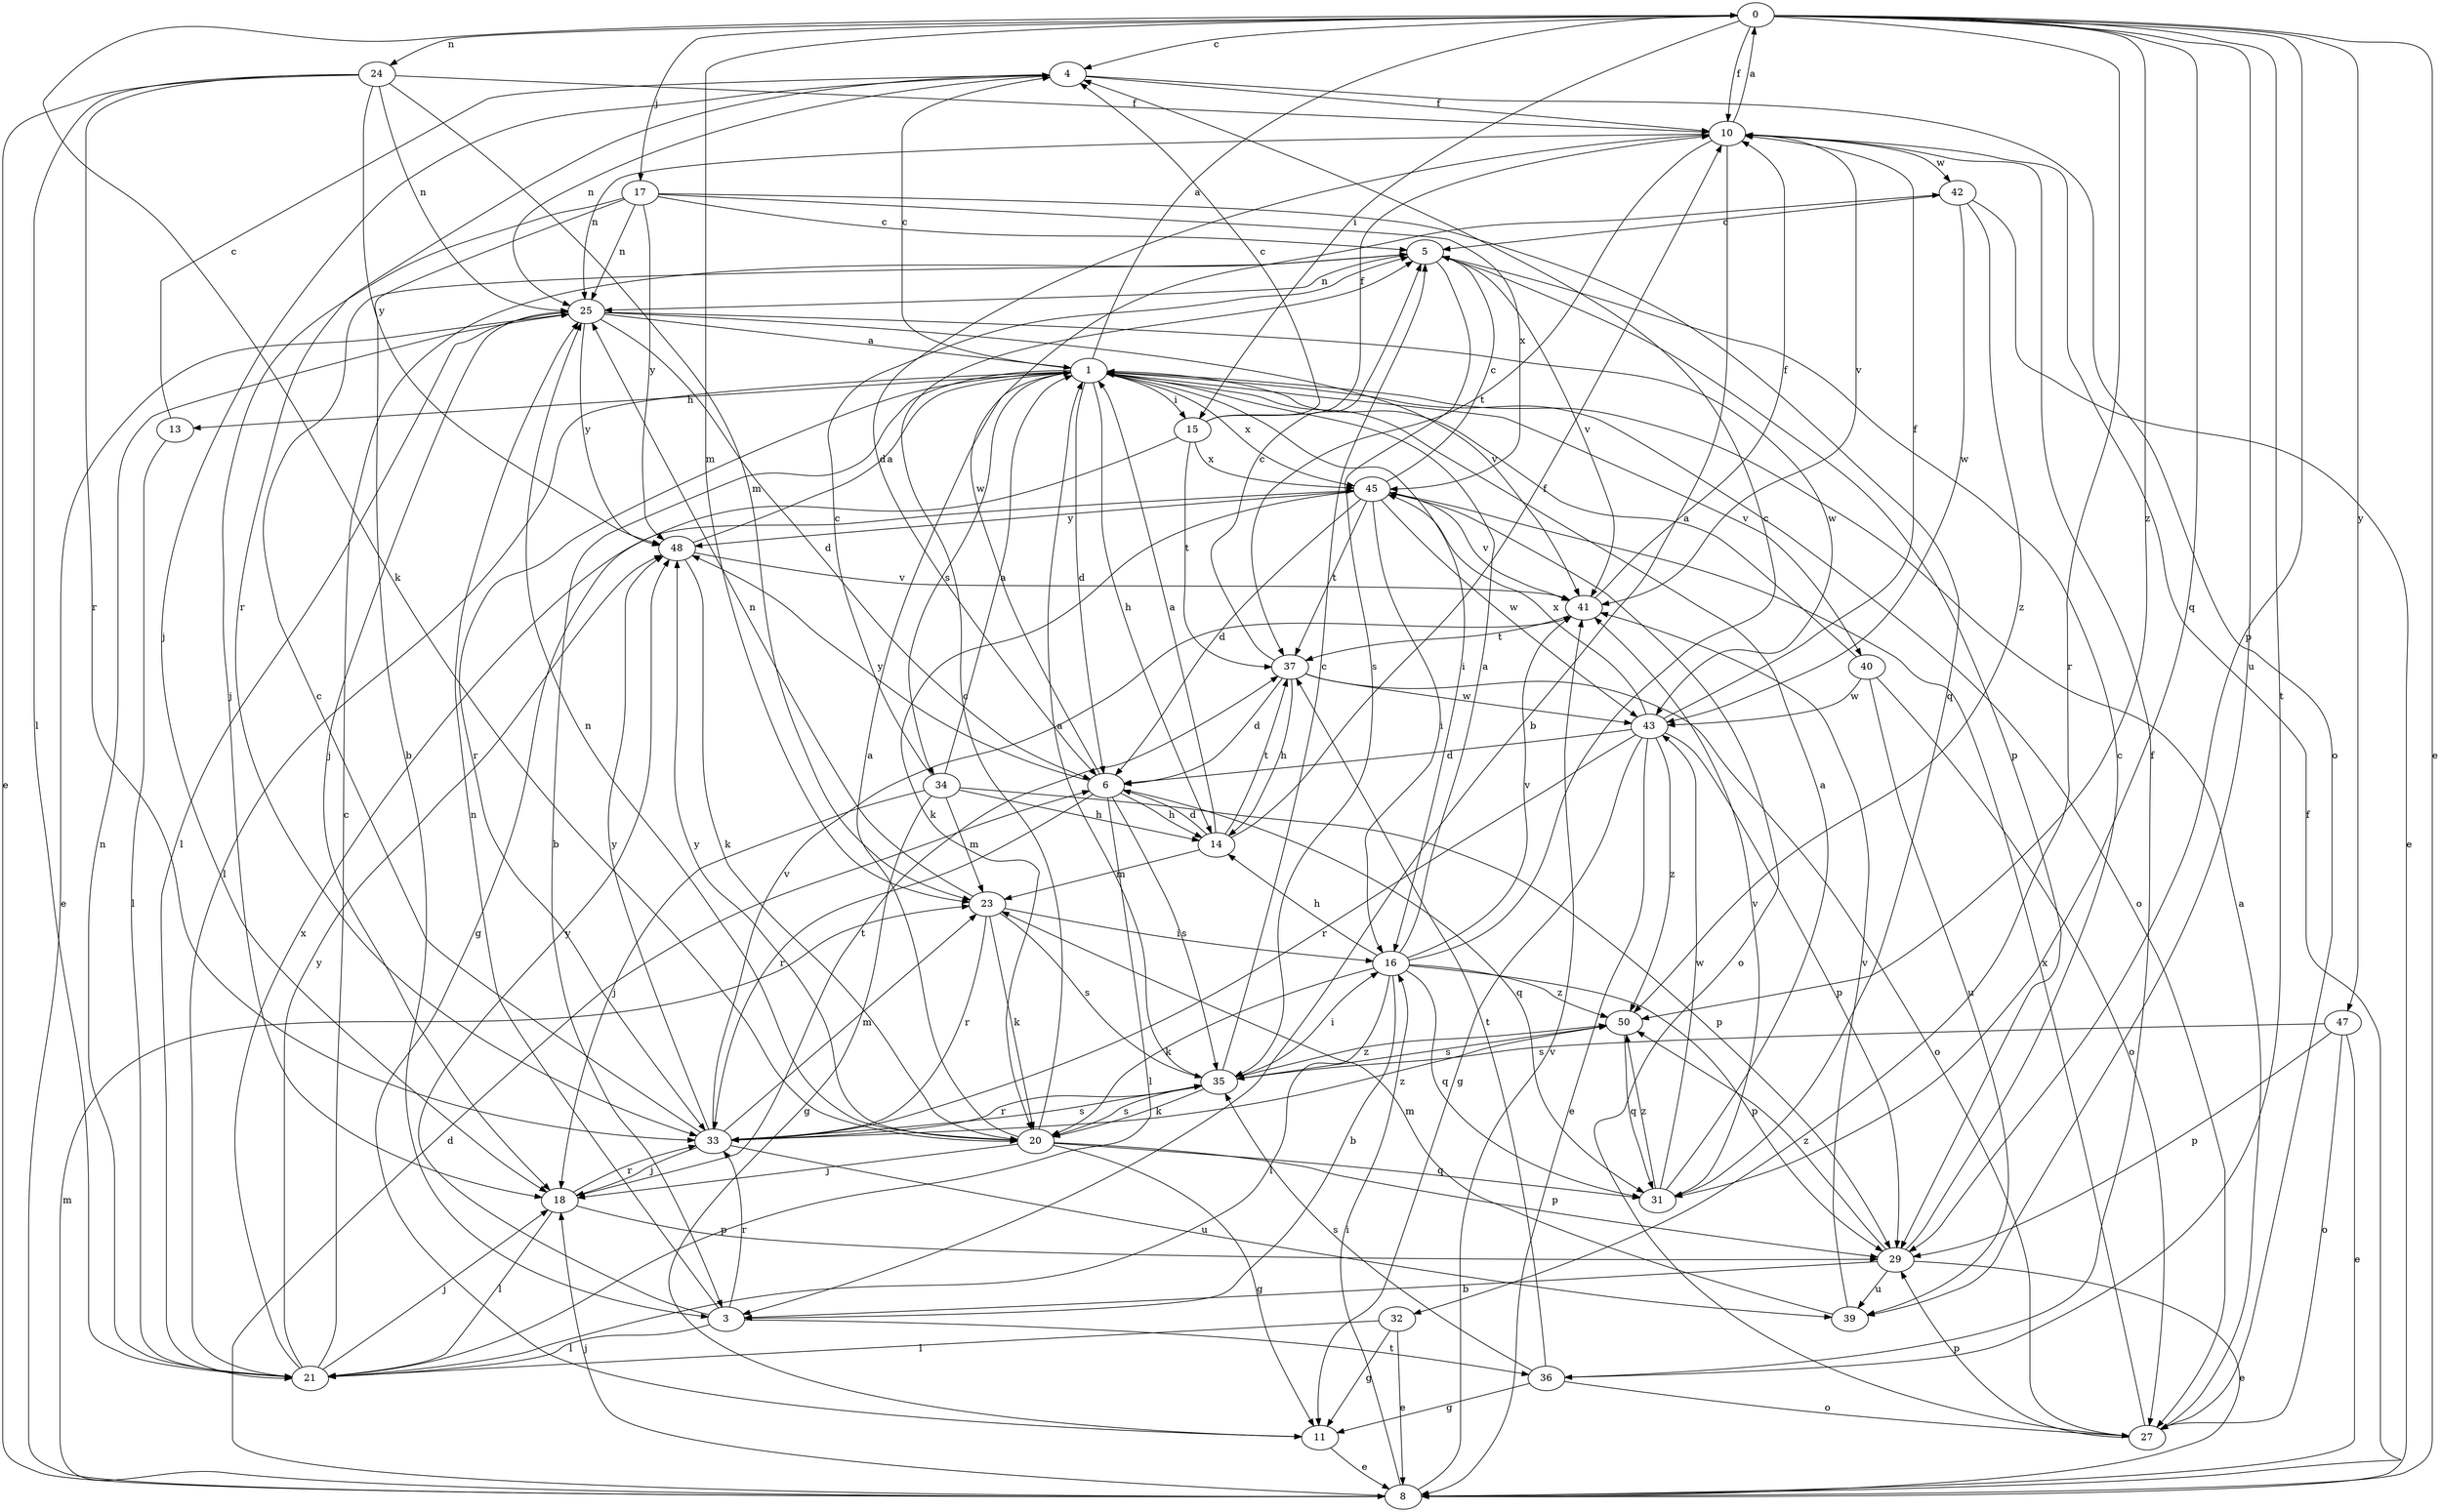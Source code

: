 strict digraph  {
0;
1;
3;
4;
5;
6;
8;
10;
11;
13;
14;
15;
16;
17;
18;
20;
21;
23;
24;
25;
27;
29;
31;
32;
33;
34;
35;
36;
37;
39;
40;
41;
42;
43;
45;
47;
48;
50;
0 -> 4  [label=c];
0 -> 8  [label=e];
0 -> 10  [label=f];
0 -> 15  [label=i];
0 -> 17  [label=j];
0 -> 20  [label=k];
0 -> 23  [label=m];
0 -> 24  [label=n];
0 -> 29  [label=p];
0 -> 31  [label=q];
0 -> 32  [label=r];
0 -> 36  [label=t];
0 -> 39  [label=u];
0 -> 47  [label=y];
0 -> 50  [label=z];
1 -> 0  [label=a];
1 -> 3  [label=b];
1 -> 4  [label=c];
1 -> 6  [label=d];
1 -> 13  [label=h];
1 -> 14  [label=h];
1 -> 15  [label=i];
1 -> 16  [label=i];
1 -> 21  [label=l];
1 -> 27  [label=o];
1 -> 33  [label=r];
1 -> 34  [label=s];
1 -> 40  [label=v];
1 -> 45  [label=x];
3 -> 21  [label=l];
3 -> 25  [label=n];
3 -> 33  [label=r];
3 -> 36  [label=t];
3 -> 48  [label=y];
4 -> 10  [label=f];
4 -> 18  [label=j];
4 -> 25  [label=n];
4 -> 27  [label=o];
4 -> 33  [label=r];
5 -> 25  [label=n];
5 -> 29  [label=p];
5 -> 35  [label=s];
5 -> 41  [label=v];
6 -> 14  [label=h];
6 -> 21  [label=l];
6 -> 31  [label=q];
6 -> 33  [label=r];
6 -> 35  [label=s];
6 -> 42  [label=w];
6 -> 48  [label=y];
8 -> 6  [label=d];
8 -> 10  [label=f];
8 -> 16  [label=i];
8 -> 18  [label=j];
8 -> 23  [label=m];
8 -> 41  [label=v];
10 -> 0  [label=a];
10 -> 3  [label=b];
10 -> 6  [label=d];
10 -> 25  [label=n];
10 -> 37  [label=t];
10 -> 41  [label=v];
10 -> 42  [label=w];
11 -> 8  [label=e];
13 -> 4  [label=c];
13 -> 21  [label=l];
14 -> 1  [label=a];
14 -> 6  [label=d];
14 -> 10  [label=f];
14 -> 23  [label=m];
14 -> 37  [label=t];
15 -> 4  [label=c];
15 -> 10  [label=f];
15 -> 11  [label=g];
15 -> 37  [label=t];
15 -> 45  [label=x];
16 -> 1  [label=a];
16 -> 3  [label=b];
16 -> 4  [label=c];
16 -> 14  [label=h];
16 -> 20  [label=k];
16 -> 21  [label=l];
16 -> 29  [label=p];
16 -> 31  [label=q];
16 -> 41  [label=v];
16 -> 50  [label=z];
17 -> 3  [label=b];
17 -> 5  [label=c];
17 -> 18  [label=j];
17 -> 25  [label=n];
17 -> 31  [label=q];
17 -> 45  [label=x];
17 -> 48  [label=y];
18 -> 21  [label=l];
18 -> 29  [label=p];
18 -> 33  [label=r];
18 -> 37  [label=t];
20 -> 1  [label=a];
20 -> 5  [label=c];
20 -> 11  [label=g];
20 -> 18  [label=j];
20 -> 25  [label=n];
20 -> 29  [label=p];
20 -> 31  [label=q];
20 -> 35  [label=s];
20 -> 48  [label=y];
21 -> 5  [label=c];
21 -> 18  [label=j];
21 -> 25  [label=n];
21 -> 45  [label=x];
21 -> 48  [label=y];
23 -> 16  [label=i];
23 -> 20  [label=k];
23 -> 25  [label=n];
23 -> 33  [label=r];
23 -> 35  [label=s];
24 -> 8  [label=e];
24 -> 10  [label=f];
24 -> 21  [label=l];
24 -> 23  [label=m];
24 -> 25  [label=n];
24 -> 33  [label=r];
24 -> 48  [label=y];
25 -> 1  [label=a];
25 -> 6  [label=d];
25 -> 8  [label=e];
25 -> 18  [label=j];
25 -> 21  [label=l];
25 -> 41  [label=v];
25 -> 43  [label=w];
25 -> 48  [label=y];
27 -> 1  [label=a];
27 -> 29  [label=p];
27 -> 45  [label=x];
29 -> 3  [label=b];
29 -> 5  [label=c];
29 -> 8  [label=e];
29 -> 39  [label=u];
29 -> 50  [label=z];
31 -> 1  [label=a];
31 -> 41  [label=v];
31 -> 43  [label=w];
31 -> 50  [label=z];
32 -> 8  [label=e];
32 -> 11  [label=g];
32 -> 21  [label=l];
33 -> 5  [label=c];
33 -> 18  [label=j];
33 -> 23  [label=m];
33 -> 35  [label=s];
33 -> 39  [label=u];
33 -> 41  [label=v];
33 -> 48  [label=y];
33 -> 50  [label=z];
34 -> 1  [label=a];
34 -> 5  [label=c];
34 -> 11  [label=g];
34 -> 14  [label=h];
34 -> 18  [label=j];
34 -> 23  [label=m];
34 -> 29  [label=p];
35 -> 1  [label=a];
35 -> 5  [label=c];
35 -> 16  [label=i];
35 -> 20  [label=k];
35 -> 33  [label=r];
35 -> 50  [label=z];
36 -> 10  [label=f];
36 -> 11  [label=g];
36 -> 27  [label=o];
36 -> 35  [label=s];
36 -> 37  [label=t];
37 -> 5  [label=c];
37 -> 6  [label=d];
37 -> 14  [label=h];
37 -> 27  [label=o];
37 -> 43  [label=w];
39 -> 23  [label=m];
39 -> 41  [label=v];
40 -> 1  [label=a];
40 -> 27  [label=o];
40 -> 39  [label=u];
40 -> 43  [label=w];
41 -> 10  [label=f];
41 -> 37  [label=t];
42 -> 5  [label=c];
42 -> 8  [label=e];
42 -> 43  [label=w];
42 -> 50  [label=z];
43 -> 6  [label=d];
43 -> 8  [label=e];
43 -> 10  [label=f];
43 -> 11  [label=g];
43 -> 29  [label=p];
43 -> 33  [label=r];
43 -> 45  [label=x];
43 -> 50  [label=z];
45 -> 5  [label=c];
45 -> 6  [label=d];
45 -> 16  [label=i];
45 -> 20  [label=k];
45 -> 27  [label=o];
45 -> 37  [label=t];
45 -> 41  [label=v];
45 -> 43  [label=w];
45 -> 48  [label=y];
47 -> 8  [label=e];
47 -> 27  [label=o];
47 -> 29  [label=p];
47 -> 35  [label=s];
48 -> 1  [label=a];
48 -> 20  [label=k];
48 -> 41  [label=v];
50 -> 31  [label=q];
50 -> 35  [label=s];
}
